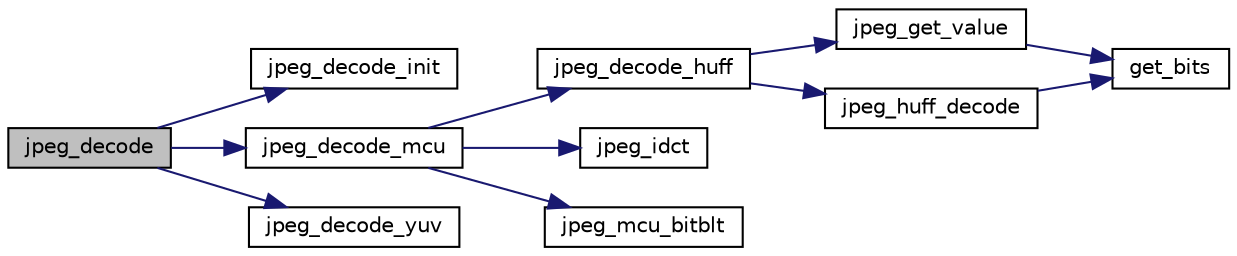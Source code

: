 digraph "jpeg_decode"
{
 // LATEX_PDF_SIZE
  edge [fontname="Helvetica",fontsize="10",labelfontname="Helvetica",labelfontsize="10"];
  node [fontname="Helvetica",fontsize="10",shape=record];
  rankdir="LR";
  Node1 [label="jpeg_decode",height=0.2,width=0.4,color="black", fillcolor="grey75", style="filled", fontcolor="black",tooltip=" "];
  Node1 -> Node2 [color="midnightblue",fontsize="10",style="solid",fontname="Helvetica"];
  Node2 [label="jpeg_decode_init",height=0.2,width=0.4,color="black", fillcolor="white", style="filled",URL="$jpeg_8c.html#a2b2c79c816f7c1d55b1521ff227876b1",tooltip=" "];
  Node1 -> Node3 [color="midnightblue",fontsize="10",style="solid",fontname="Helvetica"];
  Node3 [label="jpeg_decode_mcu",height=0.2,width=0.4,color="black", fillcolor="white", style="filled",URL="$jpeg_8c.html#a399a92d992352ac542f103d2a7563456",tooltip=" "];
  Node3 -> Node4 [color="midnightblue",fontsize="10",style="solid",fontname="Helvetica"];
  Node4 [label="jpeg_decode_huff",height=0.2,width=0.4,color="black", fillcolor="white", style="filled",URL="$jpeg_8c.html#aca23fc32257a1e5319c28a6c4759801c",tooltip=" "];
  Node4 -> Node5 [color="midnightblue",fontsize="10",style="solid",fontname="Helvetica"];
  Node5 [label="jpeg_get_value",height=0.2,width=0.4,color="black", fillcolor="white", style="filled",URL="$jpeg_8c.html#af26bd2b95cb2e237382509718ebaeb4b",tooltip=" "];
  Node5 -> Node6 [color="midnightblue",fontsize="10",style="solid",fontname="Helvetica"];
  Node6 [label="get_bits",height=0.2,width=0.4,color="black", fillcolor="white", style="filled",URL="$jpeg_8c.html#a5e5f2c953e7c9d3bbd8d1b245be937e6",tooltip=" "];
  Node4 -> Node7 [color="midnightblue",fontsize="10",style="solid",fontname="Helvetica"];
  Node7 [label="jpeg_huff_decode",height=0.2,width=0.4,color="black", fillcolor="white", style="filled",URL="$jpeg_8c.html#ac8d38b1bdc16675a81d34df57ff80b03",tooltip=" "];
  Node7 -> Node6 [color="midnightblue",fontsize="10",style="solid",fontname="Helvetica"];
  Node3 -> Node8 [color="midnightblue",fontsize="10",style="solid",fontname="Helvetica"];
  Node8 [label="jpeg_idct",height=0.2,width=0.4,color="black", fillcolor="white", style="filled",URL="$jpeg_8c.html#a1649d2a0a66453a0ba60c272c9168c65",tooltip=" "];
  Node3 -> Node9 [color="midnightblue",fontsize="10",style="solid",fontname="Helvetica"];
  Node9 [label="jpeg_mcu_bitblt",height=0.2,width=0.4,color="black", fillcolor="white", style="filled",URL="$jpeg_8c.html#a9e09240185c87c51b0a584e0342ecd85",tooltip=" "];
  Node1 -> Node10 [color="midnightblue",fontsize="10",style="solid",fontname="Helvetica"];
  Node10 [label="jpeg_decode_yuv",height=0.2,width=0.4,color="black", fillcolor="white", style="filled",URL="$jpeg_8c.html#ab8993dd486f5921708720053e0c1101b",tooltip=" "];
}
